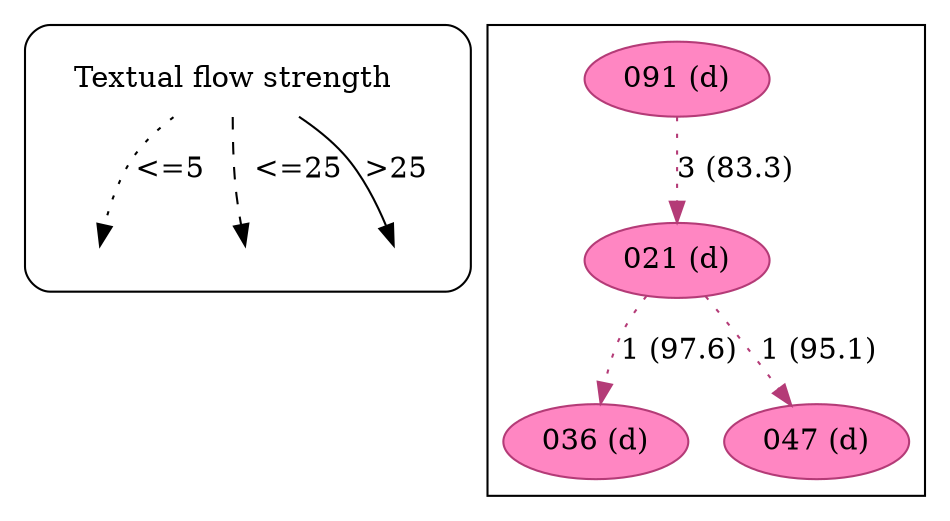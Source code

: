 strict digraph  {
	node [label="\N"];
	subgraph cluster_legend {
		graph [style=rounded];
		leg_s		 [label="Textual flow strength",
			shape=plaintext];
		leg_e1		 [fixedsize=True,
			height=0.2,
			label="",
			style=invis];
		leg_s -> leg_e1		 [label="<=5  ",
			style=dotted];
		leg_e2		 [fixedsize=True,
			height=0.2,
			label="",
			style=invis];
		leg_s -> leg_e2		 [label="  <=25",
			style=dashed];
		leg_e3		 [fixedsize=True,
			height=0.2,
			label="",
			style=invis];
		leg_s -> leg_e3		 [label=">25",
			style=solid];
	}
	subgraph cluster_reading {
		021		 [color="#b43b77",
			fillcolor="#FF86C2",
			label="021 (d)",
			style=filled];
		036		 [color="#b43b77",
			fillcolor="#FF86C2",
			label="036 (d)",
			style=filled];
		021 -> 036		 [color="#b43b77",
			label="1 (97.6)",
			style=dotted];
		047		 [color="#b43b77",
			fillcolor="#FF86C2",
			label="047 (d)",
			style=filled];
		021 -> 047		 [color="#b43b77",
			label="1 (95.1)",
			style=dotted];
		091		 [color="#b43b77",
			fillcolor="#FF86C2",
			label="091 (d)",
			style=filled];
		091 -> 021		 [color="#b43b77",
			label="3 (83.3)",
			style=dotted];
	}
}
